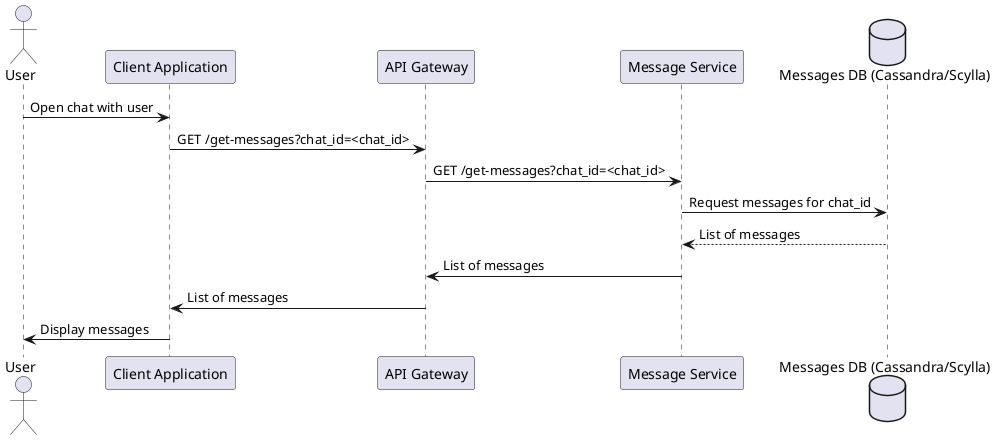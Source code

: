 @startuml
actor User
participant "Client Application" as ClientApp
participant "API Gateway" as APIGW
participant "Message Service" as MsgSvc
database "Messages DB (Cassandra/Scylla)" as MsgDB

User -> ClientApp: Open chat with user
ClientApp -> APIGW: GET /get-messages?chat_id=<chat_id>
APIGW -> MsgSvc: GET /get-messages?chat_id=<chat_id>
MsgSvc -> MsgDB: Request messages for chat_id
MsgDB --> MsgSvc: List of messages
MsgSvc -> APIGW: List of messages
APIGW -> ClientApp: List of messages
ClientApp -> User: Display messages
@enduml
